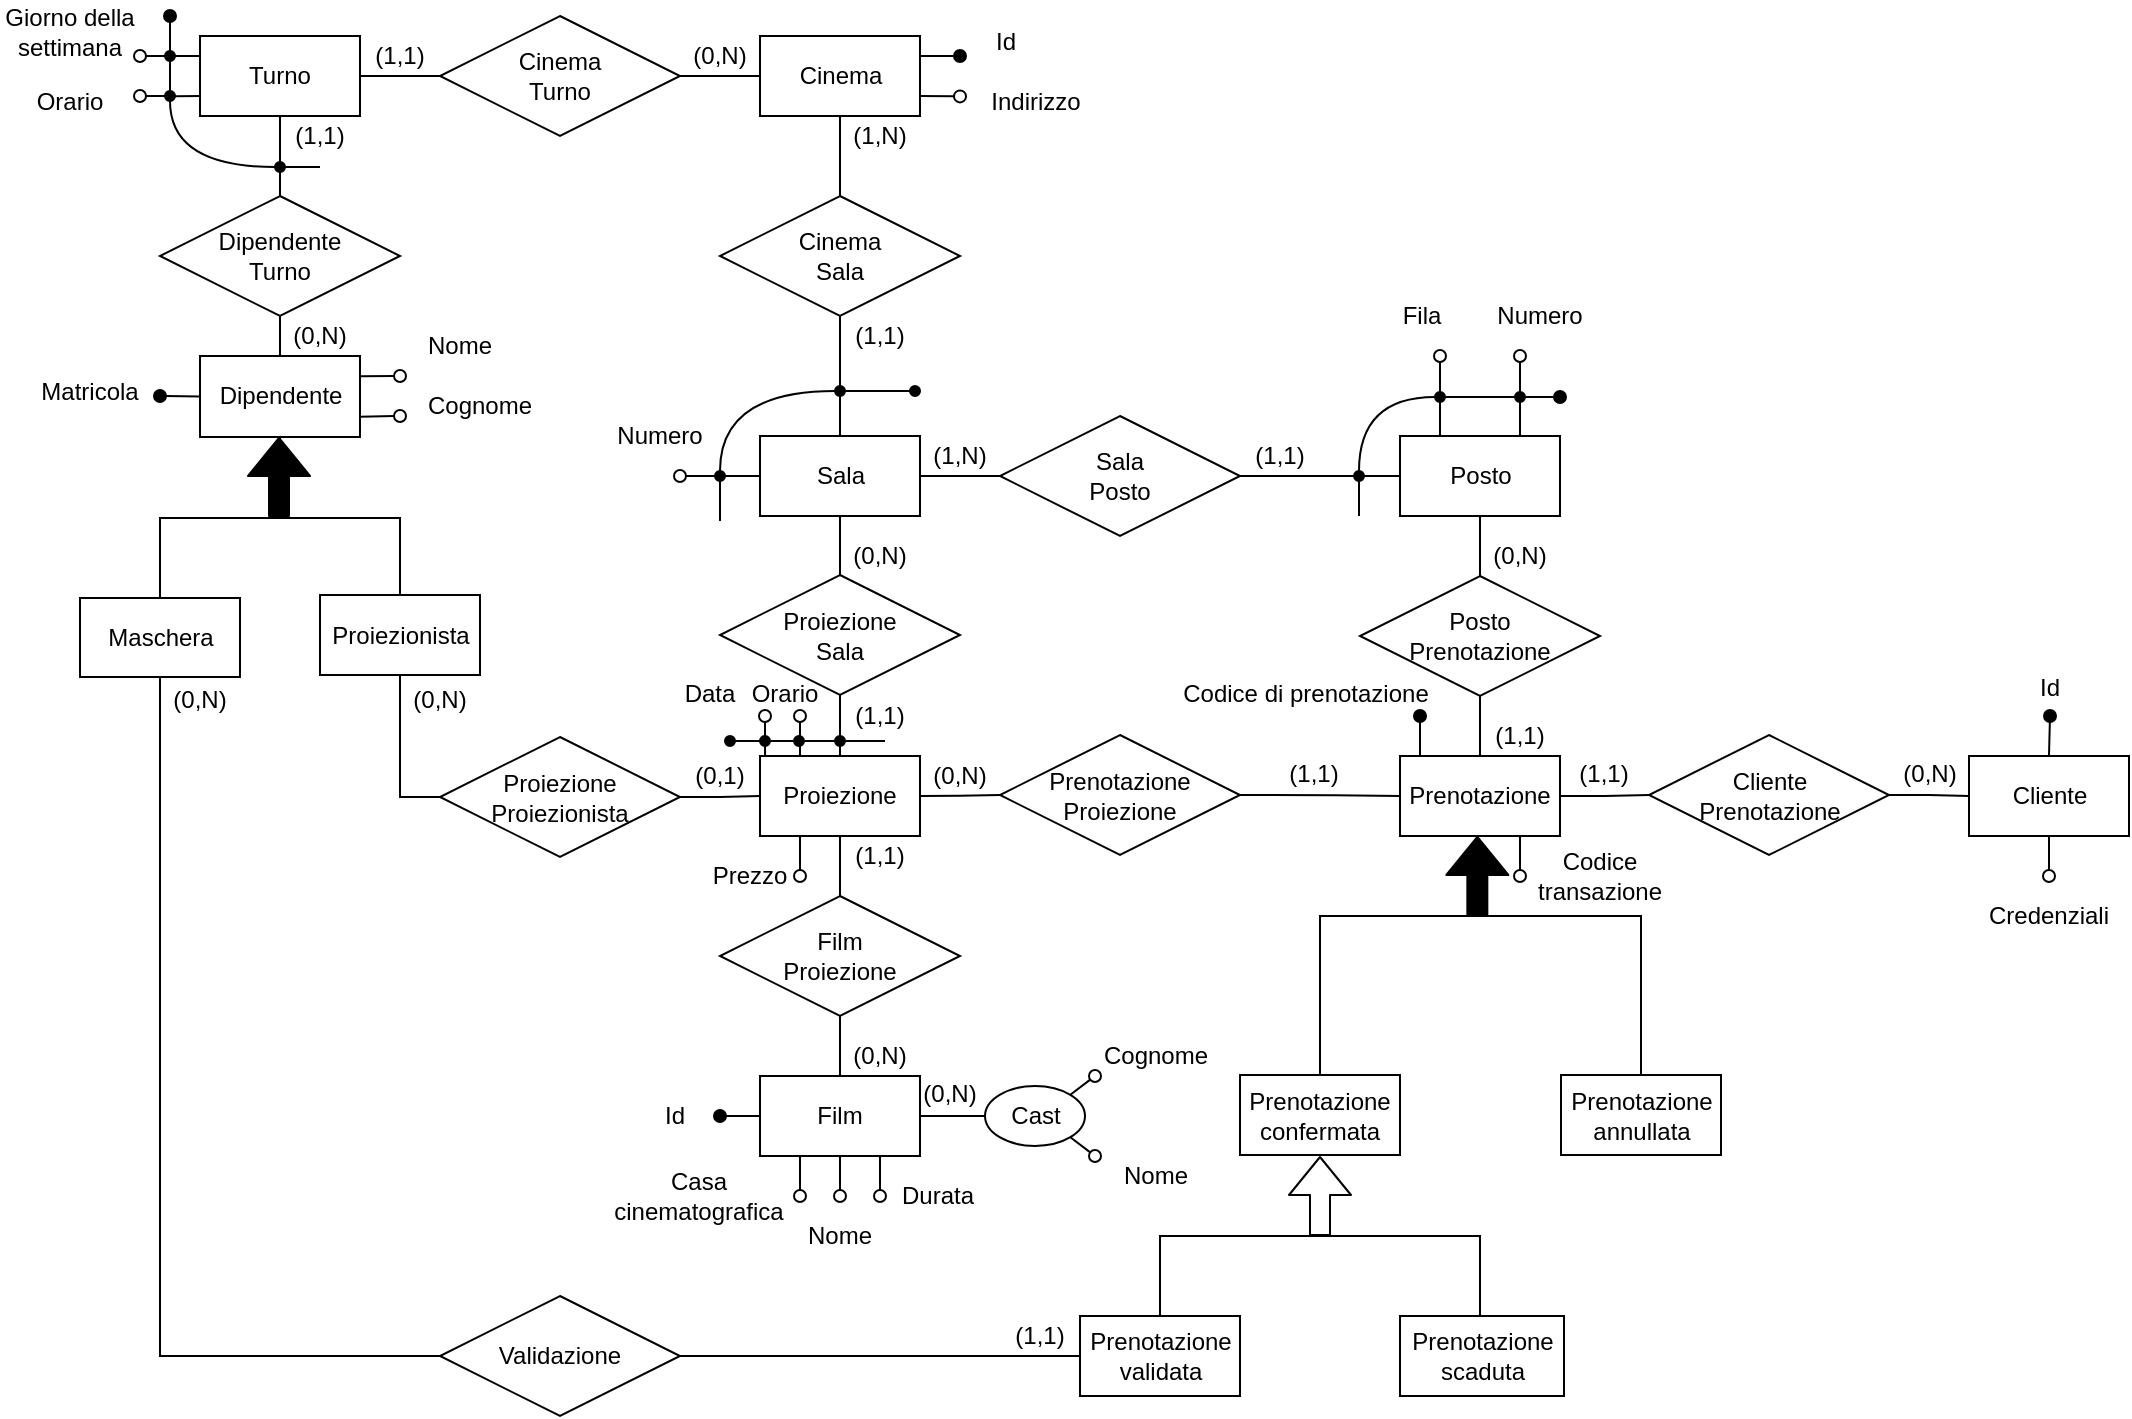 <mxfile version="15.4.0" type="device"><diagram id="1lqw0WRs7aaWDiczPVCa" name="Page-1"><mxGraphModel dx="1086" dy="806" grid="1" gridSize="10" guides="1" tooltips="1" connect="1" arrows="1" fold="1" page="0" pageScale="1" pageWidth="10000" pageHeight="10000" background="none" math="0" shadow="0"><root><mxCell id="0"/><mxCell id="1" parent="0"/><mxCell id="xSopdsPpnrnvoIy82rfR-10" style="orthogonalLoop=1;jettySize=auto;html=1;exitX=0.5;exitY=1;exitDx=0;exitDy=0;entryX=0.5;entryY=0;entryDx=0;entryDy=0;endArrow=none;endFill=0;sketch=0;edgeStyle=orthogonalEdgeStyle;" parent="1" source="xSopdsPpnrnvoIy82rfR-5" target="xSopdsPpnrnvoIy82rfR-7" edge="1"><mxGeometry relative="1" as="geometry"/></mxCell><mxCell id="XUvCuoYZsKAZqXuq2xpE-69" style="edgeStyle=none;rounded=0;orthogonalLoop=1;jettySize=auto;html=1;endArrow=oval;endFill=1;strokeColor=#000000;fillColor=#FFFFFF;exitX=1;exitY=0.25;exitDx=0;exitDy=0;" parent="1" source="xSopdsPpnrnvoIy82rfR-5" edge="1"><mxGeometry relative="1" as="geometry"><mxPoint x="860" y="290" as="targetPoint"/><Array as="points"><mxPoint x="860" y="290"/></Array></mxGeometry></mxCell><mxCell id="XUvCuoYZsKAZqXuq2xpE-71" style="edgeStyle=none;rounded=0;orthogonalLoop=1;jettySize=auto;html=1;exitX=1;exitY=0.75;exitDx=0;exitDy=0;endArrow=oval;endFill=0;strokeColor=#000000;fillColor=#FFFFFF;" parent="1" source="xSopdsPpnrnvoIy82rfR-5" edge="1"><mxGeometry relative="1" as="geometry"><mxPoint x="860" y="310.2" as="targetPoint"/></mxGeometry></mxCell><mxCell id="xSopdsPpnrnvoIy82rfR-5" value="Cinema" style="html=1;sketch=0;" parent="1" vertex="1"><mxGeometry x="760" y="280" width="80" height="40" as="geometry"/></mxCell><mxCell id="xSopdsPpnrnvoIy82rfR-13" style="edgeStyle=orthogonalEdgeStyle;orthogonalLoop=1;jettySize=auto;html=1;exitX=1;exitY=0.5;exitDx=0;exitDy=0;endArrow=none;endFill=0;sketch=0;" parent="1" source="xSopdsPpnrnvoIy82rfR-6" target="xSopdsPpnrnvoIy82rfR-8" edge="1"><mxGeometry relative="1" as="geometry"/></mxCell><mxCell id="xSopdsPpnrnvoIy82rfR-17" style="edgeStyle=orthogonalEdgeStyle;orthogonalLoop=1;jettySize=auto;html=1;exitX=0;exitY=0.5;exitDx=0;exitDy=0;endArrow=oval;endFill=0;sketch=0;rounded=0;" parent="1" source="xSopdsPpnrnvoIy82rfR-6" edge="1"><mxGeometry relative="1" as="geometry"><mxPoint x="720" y="500" as="targetPoint"/></mxGeometry></mxCell><mxCell id="xSopdsPpnrnvoIy82rfR-53" style="edgeStyle=orthogonalEdgeStyle;orthogonalLoop=1;jettySize=auto;html=1;exitX=0.5;exitY=1;exitDx=0;exitDy=0;entryX=0.5;entryY=0;entryDx=0;entryDy=0;endArrow=none;endFill=0;sketch=0;rounded=0;" parent="1" source="xSopdsPpnrnvoIy82rfR-6" target="xSopdsPpnrnvoIy82rfR-52" edge="1"><mxGeometry relative="1" as="geometry"/></mxCell><mxCell id="xSopdsPpnrnvoIy82rfR-6" value="Sala" style="html=1;sketch=0;" parent="1" vertex="1"><mxGeometry x="760" y="480" width="80" height="40" as="geometry"/></mxCell><mxCell id="xSopdsPpnrnvoIy82rfR-7" value="Cinema&lt;br&gt;Sala" style="rhombus;whiteSpace=wrap;html=1;sketch=0;" parent="1" vertex="1"><mxGeometry x="740" y="360" width="120" height="60" as="geometry"/></mxCell><mxCell id="xSopdsPpnrnvoIy82rfR-14" style="edgeStyle=orthogonalEdgeStyle;orthogonalLoop=1;jettySize=auto;html=1;exitX=1;exitY=0.5;exitDx=0;exitDy=0;endArrow=none;endFill=0;sketch=0;rounded=0;" parent="1" source="j7TaqIWnc3uR9Nywzq0r-38" target="xSopdsPpnrnvoIy82rfR-9" edge="1"><mxGeometry relative="1" as="geometry"><Array as="points"><mxPoint x="1060" y="500"/><mxPoint x="1060" y="500"/></Array></mxGeometry></mxCell><mxCell id="j7TaqIWnc3uR9Nywzq0r-98" style="edgeStyle=orthogonalEdgeStyle;orthogonalLoop=1;jettySize=auto;html=1;entryX=0;entryY=0.5;entryDx=0;entryDy=0;startArrow=none;startFill=0;endArrow=none;endFill=0;endSize=6;fillColor=#000000;sketch=0;rounded=0;" parent="1" source="xSopdsPpnrnvoIy82rfR-8" target="j7TaqIWnc3uR9Nywzq0r-38" edge="1"><mxGeometry relative="1" as="geometry"/></mxCell><mxCell id="xSopdsPpnrnvoIy82rfR-8" value="Sala&lt;br&gt;Posto" style="rhombus;whiteSpace=wrap;html=1;sketch=0;" parent="1" vertex="1"><mxGeometry x="880" y="470" width="120" height="60" as="geometry"/></mxCell><mxCell id="XUvCuoYZsKAZqXuq2xpE-81" style="edgeStyle=none;rounded=0;orthogonalLoop=1;jettySize=auto;html=1;exitX=0.75;exitY=0;exitDx=0;exitDy=0;entryX=0.5;entryY=1;entryDx=0;entryDy=0;endArrow=none;endFill=0;strokeColor=#000000;fillColor=#FFFFFF;" parent="1" source="xSopdsPpnrnvoIy82rfR-9" target="XUvCuoYZsKAZqXuq2xpE-80" edge="1"><mxGeometry relative="1" as="geometry"/></mxCell><mxCell id="xSopdsPpnrnvoIy82rfR-9" value="Posto" style="html=1;sketch=0;" parent="1" vertex="1"><mxGeometry x="1080" y="480" width="80" height="40" as="geometry"/></mxCell><mxCell id="xSopdsPpnrnvoIy82rfR-18" value="Numero" style="text;html=1;strokeColor=none;fillColor=none;align=center;verticalAlign=middle;whiteSpace=wrap;sketch=0;" parent="1" vertex="1"><mxGeometry x="690" y="470" width="40" height="20" as="geometry"/></mxCell><mxCell id="xSopdsPpnrnvoIy82rfR-62" style="edgeStyle=orthogonalEdgeStyle;orthogonalLoop=1;jettySize=auto;html=1;exitX=0.5;exitY=1;exitDx=0;exitDy=0;endArrow=oval;endFill=0;sketch=0;rounded=0;" parent="1" source="xSopdsPpnrnvoIy82rfR-19" edge="1"><mxGeometry relative="1" as="geometry"><mxPoint x="800" y="860" as="targetPoint"/></mxGeometry></mxCell><mxCell id="xSopdsPpnrnvoIy82rfR-69" style="edgeStyle=orthogonalEdgeStyle;orthogonalLoop=1;jettySize=auto;html=1;exitX=0.25;exitY=1;exitDx=0;exitDy=0;endArrow=oval;endFill=0;sketch=0;rounded=0;" parent="1" source="xSopdsPpnrnvoIy82rfR-19" edge="1"><mxGeometry relative="1" as="geometry"><mxPoint x="780" y="860" as="targetPoint"/></mxGeometry></mxCell><mxCell id="j7TaqIWnc3uR9Nywzq0r-116" style="edgeStyle=orthogonalEdgeStyle;orthogonalLoop=1;jettySize=auto;html=1;exitX=0.75;exitY=1;exitDx=0;exitDy=0;startArrow=none;startFill=0;endArrow=oval;endFill=0;endSize=6;fillColor=#000000;sketch=0;rounded=0;" parent="1" source="xSopdsPpnrnvoIy82rfR-19" edge="1"><mxGeometry relative="1" as="geometry"><mxPoint x="820" y="860" as="targetPoint"/><Array as="points"/></mxGeometry></mxCell><mxCell id="XUvCuoYZsKAZqXuq2xpE-64" style="edgeStyle=none;rounded=0;orthogonalLoop=1;jettySize=auto;html=1;endArrow=oval;endFill=1;strokeColor=#000000;fillColor=#FFFFFF;" parent="1" source="xSopdsPpnrnvoIy82rfR-19" edge="1"><mxGeometry relative="1" as="geometry"><mxPoint x="740" y="820" as="targetPoint"/></mxGeometry></mxCell><mxCell id="xSopdsPpnrnvoIy82rfR-19" value="Film" style="whiteSpace=wrap;html=1;sketch=0;" parent="1" vertex="1"><mxGeometry x="760" y="800" width="80" height="40" as="geometry"/></mxCell><mxCell id="xSopdsPpnrnvoIy82rfR-25" value="Prezzo" style="text;html=1;strokeColor=none;fillColor=none;align=center;verticalAlign=middle;whiteSpace=wrap;sketch=0;" parent="1" vertex="1"><mxGeometry x="735" y="690" width="40" height="20" as="geometry"/></mxCell><mxCell id="xSopdsPpnrnvoIy82rfR-27" value="Data" style="text;html=1;strokeColor=none;fillColor=none;align=center;verticalAlign=middle;whiteSpace=wrap;sketch=0;" parent="1" vertex="1"><mxGeometry x="720" y="598.5" width="30" height="20" as="geometry"/></mxCell><mxCell id="xSopdsPpnrnvoIy82rfR-29" value="(1,N)" style="text;html=1;strokeColor=none;fillColor=none;align=center;verticalAlign=middle;whiteSpace=wrap;sketch=0;" parent="1" vertex="1"><mxGeometry x="800" y="320" width="40" height="20" as="geometry"/></mxCell><mxCell id="xSopdsPpnrnvoIy82rfR-30" value="(1,N)" style="text;html=1;strokeColor=none;fillColor=none;align=center;verticalAlign=middle;whiteSpace=wrap;sketch=0;" parent="1" vertex="1"><mxGeometry x="840" y="480" width="40" height="20" as="geometry"/></mxCell><mxCell id="xSopdsPpnrnvoIy82rfR-31" value="(1,1)" style="text;html=1;strokeColor=none;fillColor=none;align=center;verticalAlign=middle;whiteSpace=wrap;sketch=0;" parent="1" vertex="1"><mxGeometry x="1000" y="480" width="40" height="20" as="geometry"/></mxCell><mxCell id="xSopdsPpnrnvoIy82rfR-32" value="(0,N)" style="text;html=1;strokeColor=none;fillColor=none;align=center;verticalAlign=middle;whiteSpace=wrap;sketch=0;" parent="1" vertex="1"><mxGeometry x="800" y="780" width="40" height="20" as="geometry"/></mxCell><mxCell id="xSopdsPpnrnvoIy82rfR-33" value="(0,N)" style="text;html=1;strokeColor=none;fillColor=none;align=center;verticalAlign=middle;whiteSpace=wrap;sketch=0;" parent="1" vertex="1"><mxGeometry x="800" y="530" width="40" height="20" as="geometry"/></mxCell><mxCell id="narDt6vrmiZYORDsAgDX-24" style="edgeStyle=orthogonalEdgeStyle;orthogonalLoop=1;jettySize=auto;html=1;startSize=6;endArrow=oval;endFill=1;endSize=6;fillColor=#000000;sketch=0;rounded=0;" parent="1" source="xSopdsPpnrnvoIy82rfR-34" edge="1"><mxGeometry relative="1" as="geometry"><mxPoint x="1090" y="620" as="targetPoint"/><Array as="points"><mxPoint x="1090" y="630"/><mxPoint x="1090" y="630"/></Array></mxGeometry></mxCell><mxCell id="O3717cqS2uT274WOSJo--23" style="edgeStyle=orthogonalEdgeStyle;curved=1;rounded=0;orthogonalLoop=1;jettySize=auto;html=1;entryX=0.5;entryY=1;entryDx=0;entryDy=0;endArrow=none;endFill=0;" parent="1" source="xSopdsPpnrnvoIy82rfR-34" target="O3717cqS2uT274WOSJo--22" edge="1"><mxGeometry relative="1" as="geometry"/></mxCell><mxCell id="vEqM63-Vayi4ytA29xNb-20" style="edgeStyle=orthogonalEdgeStyle;curved=1;rounded=0;orthogonalLoop=1;jettySize=auto;html=1;endArrow=oval;endFill=0;exitX=0.75;exitY=1;exitDx=0;exitDy=0;" parent="1" source="xSopdsPpnrnvoIy82rfR-34" edge="1"><mxGeometry relative="1" as="geometry"><mxPoint x="1140" y="700" as="targetPoint"/></mxGeometry></mxCell><mxCell id="UN6YQWYy0GDo5C--gWc4-5" style="edgeStyle=orthogonalEdgeStyle;rounded=0;orthogonalLoop=1;jettySize=auto;html=1;entryX=0;entryY=0.5;entryDx=0;entryDy=0;endArrow=none;endFill=0;" parent="1" source="xSopdsPpnrnvoIy82rfR-34" target="UN6YQWYy0GDo5C--gWc4-2" edge="1"><mxGeometry relative="1" as="geometry"/></mxCell><mxCell id="xSopdsPpnrnvoIy82rfR-34" value="Prenotazione" style="whiteSpace=wrap;html=1;sketch=0;" parent="1" vertex="1"><mxGeometry x="1080" y="640" width="80" height="40" as="geometry"/></mxCell><mxCell id="xSopdsPpnrnvoIy82rfR-56" style="edgeStyle=orthogonalEdgeStyle;orthogonalLoop=1;jettySize=auto;html=1;exitX=0.5;exitY=1;exitDx=0;exitDy=0;entryX=0.5;entryY=0;entryDx=0;entryDy=0;endArrow=none;endFill=0;sketch=0;rounded=0;startArrow=none;" parent="1" source="xSopdsPpnrnvoIy82rfR-36" target="xSopdsPpnrnvoIy82rfR-55" edge="1"><mxGeometry relative="1" as="geometry"><mxPoint x="800" y="690" as="sourcePoint"/></mxGeometry></mxCell><mxCell id="j7TaqIWnc3uR9Nywzq0r-130" style="edgeStyle=none;orthogonalLoop=1;jettySize=auto;html=1;startArrow=none;startFill=0;endArrow=oval;endFill=0;endSize=6;fillColor=#000000;sketch=0;rounded=0;exitX=0.25;exitY=1;exitDx=0;exitDy=0;" parent="1" source="xSopdsPpnrnvoIy82rfR-36" edge="1"><mxGeometry relative="1" as="geometry"><mxPoint x="780" y="700" as="targetPoint"/><mxPoint x="742.5" y="710" as="sourcePoint"/></mxGeometry></mxCell><mxCell id="j7TaqIWnc3uR9Nywzq0r-131" style="edgeStyle=none;orthogonalLoop=1;jettySize=auto;html=1;exitX=0.25;exitY=0;exitDx=0;exitDy=0;startArrow=none;startFill=0;endArrow=oval;endFill=0;endSize=6;fillColor=#000000;sketch=0;rounded=0;" parent="1" source="xSopdsPpnrnvoIy82rfR-36" edge="1"><mxGeometry relative="1" as="geometry"><mxPoint x="780" y="620" as="targetPoint"/><mxPoint x="840" y="672" as="sourcePoint"/></mxGeometry></mxCell><mxCell id="O3717cqS2uT274WOSJo--20" style="edgeStyle=orthogonalEdgeStyle;curved=1;rounded=0;orthogonalLoop=1;jettySize=auto;html=1;entryX=0;entryY=0.5;entryDx=0;entryDy=0;endArrow=none;endFill=0;" parent="1" source="xSopdsPpnrnvoIy82rfR-36" target="O3717cqS2uT274WOSJo--19" edge="1"><mxGeometry relative="1" as="geometry"/></mxCell><mxCell id="xSopdsPpnrnvoIy82rfR-36" value="Proiezione" style="whiteSpace=wrap;html=1;sketch=0;" parent="1" vertex="1"><mxGeometry x="760" y="640" width="80" height="40" as="geometry"/></mxCell><mxCell id="xSopdsPpnrnvoIy82rfR-46" value="Fila" style="text;html=1;strokeColor=none;fillColor=none;align=center;verticalAlign=middle;whiteSpace=wrap;sketch=0;" parent="1" vertex="1"><mxGeometry x="1070.5" y="410" width="40" height="20" as="geometry"/></mxCell><mxCell id="xSopdsPpnrnvoIy82rfR-47" value="Numero" style="text;html=1;strokeColor=none;fillColor=none;align=center;verticalAlign=middle;whiteSpace=wrap;sketch=0;" parent="1" vertex="1"><mxGeometry x="1130" y="410" width="40" height="20" as="geometry"/></mxCell><mxCell id="xSopdsPpnrnvoIy82rfR-54" style="edgeStyle=orthogonalEdgeStyle;orthogonalLoop=1;jettySize=auto;html=1;exitX=0.5;exitY=1;exitDx=0;exitDy=0;entryX=0.5;entryY=0;entryDx=0;entryDy=0;endArrow=none;endFill=0;sketch=0;rounded=0;startArrow=none;" parent="1" source="O3717cqS2uT274WOSJo--3" target="xSopdsPpnrnvoIy82rfR-36" edge="1"><mxGeometry relative="1" as="geometry"/></mxCell><mxCell id="xSopdsPpnrnvoIy82rfR-52" value="Proiezione&lt;br&gt;Sala" style="rhombus;whiteSpace=wrap;html=1;sketch=0;" parent="1" vertex="1"><mxGeometry x="740" y="549.5" width="120" height="60" as="geometry"/></mxCell><mxCell id="xSopdsPpnrnvoIy82rfR-57" style="edgeStyle=orthogonalEdgeStyle;orthogonalLoop=1;jettySize=auto;html=1;exitX=0.5;exitY=1;exitDx=0;exitDy=0;entryX=0.5;entryY=0;entryDx=0;entryDy=0;endArrow=none;endFill=0;sketch=0;rounded=0;" parent="1" source="xSopdsPpnrnvoIy82rfR-55" target="xSopdsPpnrnvoIy82rfR-19" edge="1"><mxGeometry relative="1" as="geometry"/></mxCell><mxCell id="xSopdsPpnrnvoIy82rfR-55" value="Film&lt;br&gt;Proiezione" style="rhombus;whiteSpace=wrap;html=1;sketch=0;" parent="1" vertex="1"><mxGeometry x="740" y="710" width="120" height="60" as="geometry"/></mxCell><mxCell id="xSopdsPpnrnvoIy82rfR-65" value="Durata" style="text;html=1;strokeColor=none;fillColor=none;align=center;verticalAlign=middle;whiteSpace=wrap;sketch=0;" parent="1" vertex="1"><mxGeometry x="828.75" y="850" width="40" height="20" as="geometry"/></mxCell><mxCell id="xSopdsPpnrnvoIy82rfR-67" value="Nome" style="text;html=1;strokeColor=none;fillColor=none;align=center;verticalAlign=middle;whiteSpace=wrap;sketch=0;" parent="1" vertex="1"><mxGeometry x="780" y="870" width="40" height="20" as="geometry"/></mxCell><mxCell id="xSopdsPpnrnvoIy82rfR-68" value="Nome" style="text;html=1;strokeColor=none;fillColor=none;align=center;verticalAlign=middle;whiteSpace=wrap;sketch=0;" parent="1" vertex="1"><mxGeometry x="937.5" y="840" width="40" height="20" as="geometry"/></mxCell><mxCell id="xSopdsPpnrnvoIy82rfR-71" value="Casa cinematografica&lt;br&gt;" style="text;html=1;strokeColor=none;fillColor=none;align=center;verticalAlign=middle;whiteSpace=wrap;sketch=0;" parent="1" vertex="1"><mxGeometry x="682.5" y="850" width="92.5" height="20" as="geometry"/></mxCell><mxCell id="XUvCuoYZsKAZqXuq2xpE-18" style="edgeStyle=orthogonalEdgeStyle;rounded=0;orthogonalLoop=1;jettySize=auto;html=1;entryX=0.5;entryY=1;entryDx=0;entryDy=0;endArrow=none;endFill=0;strokeColor=#000000;fillColor=#FFFFFF;" parent="1" source="xSopdsPpnrnvoIy82rfR-74" target="xSopdsPpnrnvoIy82rfR-96" edge="1"><mxGeometry relative="1" as="geometry"><Array as="points"><mxPoint x="580" y="521"/><mxPoint x="520" y="521"/></Array></mxGeometry></mxCell><mxCell id="vEqM63-Vayi4ytA29xNb-11" style="edgeStyle=orthogonalEdgeStyle;rounded=0;orthogonalLoop=1;jettySize=auto;html=1;entryX=0;entryY=0.5;entryDx=0;entryDy=0;endArrow=none;endFill=0;" parent="1" source="xSopdsPpnrnvoIy82rfR-74" target="xSopdsPpnrnvoIy82rfR-75" edge="1"><mxGeometry relative="1" as="geometry"><Array as="points"><mxPoint x="580" y="661"/></Array></mxGeometry></mxCell><mxCell id="xSopdsPpnrnvoIy82rfR-74" value="Proiezionista" style="html=1;sketch=0;" parent="1" vertex="1"><mxGeometry x="540" y="559.5" width="80" height="40" as="geometry"/></mxCell><mxCell id="xSopdsPpnrnvoIy82rfR-77" style="edgeStyle=orthogonalEdgeStyle;orthogonalLoop=1;jettySize=auto;html=1;entryX=0;entryY=0.5;entryDx=0;entryDy=0;endArrow=none;endFill=0;sketch=0;rounded=0;" parent="1" source="xSopdsPpnrnvoIy82rfR-75" target="xSopdsPpnrnvoIy82rfR-36" edge="1"><mxGeometry relative="1" as="geometry"/></mxCell><mxCell id="xSopdsPpnrnvoIy82rfR-75" value="Proiezione&lt;br&gt;Proiezionista" style="rhombus;whiteSpace=wrap;html=1;sketch=0;" parent="1" vertex="1"><mxGeometry x="600" y="630.5" width="120" height="60" as="geometry"/></mxCell><mxCell id="xSopdsPpnrnvoIy82rfR-80" style="edgeStyle=orthogonalEdgeStyle;orthogonalLoop=1;jettySize=auto;html=1;entryX=0;entryY=0.5;entryDx=0;entryDy=0;endArrow=none;endFill=0;sketch=0;rounded=0;exitX=0.5;exitY=1;exitDx=0;exitDy=0;" parent="1" source="xSopdsPpnrnvoIy82rfR-78" target="xSopdsPpnrnvoIy82rfR-79" edge="1"><mxGeometry relative="1" as="geometry"><Array as="points"><mxPoint x="460" y="940"/></Array></mxGeometry></mxCell><mxCell id="narDt6vrmiZYORDsAgDX-6" style="edgeStyle=orthogonalEdgeStyle;orthogonalLoop=1;jettySize=auto;html=1;entryX=0.5;entryY=1;entryDx=0;entryDy=0;endArrow=none;endFill=0;sketch=0;rounded=0;" parent="1" source="xSopdsPpnrnvoIy82rfR-78" target="xSopdsPpnrnvoIy82rfR-96" edge="1"><mxGeometry relative="1" as="geometry"><Array as="points"><mxPoint x="460" y="521"/><mxPoint x="520" y="521"/></Array></mxGeometry></mxCell><mxCell id="xSopdsPpnrnvoIy82rfR-78" value="Maschera" style="html=1;sketch=0;" parent="1" vertex="1"><mxGeometry x="420" y="561" width="80" height="39.5" as="geometry"/></mxCell><mxCell id="narDt6vrmiZYORDsAgDX-23" style="edgeStyle=orthogonalEdgeStyle;orthogonalLoop=1;jettySize=auto;html=1;entryX=0;entryY=0.5;entryDx=0;entryDy=0;startSize=6;endArrow=none;endFill=0;endSize=6;fillColor=#000000;sketch=0;rounded=0;" parent="1" source="xSopdsPpnrnvoIy82rfR-79" target="j7TaqIWnc3uR9Nywzq0r-56" edge="1"><mxGeometry relative="1" as="geometry"/></mxCell><mxCell id="xSopdsPpnrnvoIy82rfR-79" value="Validazione" style="rhombus;whiteSpace=wrap;html=1;sketch=0;" parent="1" vertex="1"><mxGeometry x="600" y="910" width="120" height="60" as="geometry"/></mxCell><mxCell id="XUvCuoYZsKAZqXuq2xpE-32" style="edgeStyle=none;rounded=0;orthogonalLoop=1;jettySize=auto;html=1;exitX=1;exitY=0.25;exitDx=0;exitDy=0;endArrow=oval;endFill=0;strokeColor=#000000;fillColor=#FFFFFF;" parent="1" source="xSopdsPpnrnvoIy82rfR-96" edge="1"><mxGeometry relative="1" as="geometry"><mxPoint x="580" y="450" as="targetPoint"/></mxGeometry></mxCell><mxCell id="XUvCuoYZsKAZqXuq2xpE-33" style="edgeStyle=none;rounded=0;orthogonalLoop=1;jettySize=auto;html=1;exitX=1;exitY=0.75;exitDx=0;exitDy=0;endArrow=oval;endFill=0;strokeColor=#000000;fillColor=#FFFFFF;" parent="1" source="xSopdsPpnrnvoIy82rfR-96" edge="1"><mxGeometry relative="1" as="geometry"><mxPoint x="580" y="470" as="targetPoint"/></mxGeometry></mxCell><mxCell id="XUvCuoYZsKAZqXuq2xpE-36" style="edgeStyle=none;rounded=0;orthogonalLoop=1;jettySize=auto;html=1;exitX=0;exitY=0.5;exitDx=0;exitDy=0;endArrow=oval;endFill=1;strokeColor=#000000;fillColor=#FFFFFF;" parent="1" source="xSopdsPpnrnvoIy82rfR-96" edge="1"><mxGeometry relative="1" as="geometry"><mxPoint x="460" y="460" as="targetPoint"/></mxGeometry></mxCell><mxCell id="xSopdsPpnrnvoIy82rfR-96" value="Dipendente" style="html=1;sketch=0;" parent="1" vertex="1"><mxGeometry x="480" y="440" width="80" height="40.5" as="geometry"/></mxCell><mxCell id="xSopdsPpnrnvoIy82rfR-97" value="" style="shape=flexArrow;endArrow=classic;html=1;entryX=0.5;entryY=1;entryDx=0;entryDy=0;endSize=6;startSize=6;fillColor=#000000;sketch=0;" parent="1" edge="1"><mxGeometry width="50" height="50" relative="1" as="geometry"><mxPoint x="519.5" y="520.5" as="sourcePoint"/><mxPoint x="519.5" y="480.5" as="targetPoint"/></mxGeometry></mxCell><mxCell id="xSopdsPpnrnvoIy82rfR-103" style="edgeStyle=orthogonalEdgeStyle;orthogonalLoop=1;jettySize=auto;html=1;exitX=0.5;exitY=1;exitDx=0;exitDy=0;entryX=0.5;entryY=0;entryDx=0;entryDy=0;endArrow=none;endFill=0;sketch=0;rounded=0;" parent="1" source="xSopdsPpnrnvoIy82rfR-100" target="xSopdsPpnrnvoIy82rfR-96" edge="1"><mxGeometry relative="1" as="geometry"/></mxCell><mxCell id="vEqM63-Vayi4ytA29xNb-33" style="edgeStyle=none;rounded=0;orthogonalLoop=1;jettySize=auto;html=1;exitX=0.5;exitY=0;exitDx=0;exitDy=0;entryX=0.5;entryY=1;entryDx=0;entryDy=0;endArrow=none;endFill=0;" parent="1" source="xSopdsPpnrnvoIy82rfR-100" target="vEqM63-Vayi4ytA29xNb-12" edge="1"><mxGeometry relative="1" as="geometry"/></mxCell><mxCell id="xSopdsPpnrnvoIy82rfR-100" value="Dipendente&lt;br&gt;Turno" style="rhombus;whiteSpace=wrap;html=1;sketch=0;" parent="1" vertex="1"><mxGeometry x="460" y="360" width="120" height="60" as="geometry"/></mxCell><mxCell id="j7TaqIWnc3uR9Nywzq0r-20" style="edgeStyle=orthogonalEdgeStyle;orthogonalLoop=1;jettySize=auto;html=1;entryX=1;entryY=0.5;entryDx=0;entryDy=0;startArrow=none;startFill=0;endArrow=none;endFill=0;endSize=6;sketch=0;rounded=0;" parent="1" source="j7TaqIWnc3uR9Nywzq0r-13" target="j7TaqIWnc3uR9Nywzq0r-14" edge="1"><mxGeometry relative="1" as="geometry"/></mxCell><mxCell id="j7TaqIWnc3uR9Nywzq0r-13" value="" style="ellipse;whiteSpace=wrap;html=1;aspect=fixed;fillColor=#000000;sketch=0;" parent="1" vertex="1"><mxGeometry x="835" y="455" width="5" height="5" as="geometry"/></mxCell><mxCell id="j7TaqIWnc3uR9Nywzq0r-97" style="edgeStyle=orthogonalEdgeStyle;orthogonalLoop=1;jettySize=auto;html=1;startArrow=none;startFill=0;endArrow=none;endFill=0;endSize=6;fillColor=#000000;sketch=0;rounded=0;" parent="1" source="j7TaqIWnc3uR9Nywzq0r-15" edge="1"><mxGeometry relative="1" as="geometry"><mxPoint x="740" y="520" as="targetPoint"/></mxGeometry></mxCell><mxCell id="j7TaqIWnc3uR9Nywzq0r-15" value="" style="ellipse;whiteSpace=wrap;html=1;aspect=fixed;fillColor=#000000;sketch=0;" parent="1" vertex="1"><mxGeometry x="737.5" y="497.5" width="5" height="5" as="geometry"/></mxCell><mxCell id="j7TaqIWnc3uR9Nywzq0r-16" style="edgeStyle=orthogonalEdgeStyle;orthogonalLoop=1;jettySize=auto;html=1;exitX=0.5;exitY=1;exitDx=0;exitDy=0;endArrow=none;endFill=0;sketch=0;rounded=0;entryX=0.5;entryY=0;entryDx=0;entryDy=0;" parent="1" source="xSopdsPpnrnvoIy82rfR-7" target="j7TaqIWnc3uR9Nywzq0r-14" edge="1"><mxGeometry relative="1" as="geometry"><mxPoint x="730" y="510" as="sourcePoint"/><mxPoint x="730" y="450" as="targetPoint"/><Array as="points"><mxPoint x="800" y="440"/><mxPoint x="800" y="440"/></Array></mxGeometry></mxCell><mxCell id="j7TaqIWnc3uR9Nywzq0r-21" style="edgeStyle=orthogonalEdgeStyle;orthogonalLoop=1;jettySize=auto;html=1;entryX=0.5;entryY=0;entryDx=0;entryDy=0;startArrow=none;startFill=0;endArrow=none;endFill=0;endSize=6;sketch=0;curved=1;" parent="1" source="j7TaqIWnc3uR9Nywzq0r-14" target="j7TaqIWnc3uR9Nywzq0r-15" edge="1"><mxGeometry relative="1" as="geometry"/></mxCell><mxCell id="j7TaqIWnc3uR9Nywzq0r-46" style="edgeStyle=none;orthogonalLoop=1;jettySize=auto;html=1;entryX=0.5;entryY=0;entryDx=0;entryDy=0;startArrow=none;startFill=0;endArrow=none;endFill=0;endSize=6;sketch=0;rounded=0;" parent="1" source="j7TaqIWnc3uR9Nywzq0r-14" target="xSopdsPpnrnvoIy82rfR-6" edge="1"><mxGeometry relative="1" as="geometry"/></mxCell><mxCell id="j7TaqIWnc3uR9Nywzq0r-14" value="" style="ellipse;whiteSpace=wrap;html=1;aspect=fixed;fillColor=#000000;sketch=0;" parent="1" vertex="1"><mxGeometry x="797.5" y="455" width="5" height="5" as="geometry"/></mxCell><mxCell id="j7TaqIWnc3uR9Nywzq0r-42" style="edgeStyle=orthogonalEdgeStyle;orthogonalLoop=1;jettySize=auto;html=1;entryX=0.5;entryY=0;entryDx=0;entryDy=0;startArrow=none;startFill=0;endArrow=none;endFill=0;endSize=6;sketch=0;curved=1;exitX=0;exitY=0.5;exitDx=0;exitDy=0;" parent="1" source="XUvCuoYZsKAZqXuq2xpE-77" target="j7TaqIWnc3uR9Nywzq0r-38" edge="1"><mxGeometry relative="1" as="geometry"><mxPoint x="1090" y="460" as="sourcePoint"/></mxGeometry></mxCell><mxCell id="j7TaqIWnc3uR9Nywzq0r-146" style="orthogonalLoop=1;jettySize=auto;html=1;startArrow=none;startFill=0;endArrow=none;endFill=0;endSize=6;fillColor=#ffffff;sketch=0;rounded=0;" parent="1" source="j7TaqIWnc3uR9Nywzq0r-38" edge="1"><mxGeometry relative="1" as="geometry"><mxPoint x="1059.5" y="520" as="targetPoint"/></mxGeometry></mxCell><mxCell id="j7TaqIWnc3uR9Nywzq0r-38" value="" style="ellipse;whiteSpace=wrap;html=1;aspect=fixed;fillColor=#000000;sketch=0;" parent="1" vertex="1"><mxGeometry x="1057" y="497.5" width="5" height="5" as="geometry"/></mxCell><mxCell id="j7TaqIWnc3uR9Nywzq0r-56" value="Prenotazione&lt;br&gt;validata" style="html=1;sketch=0;" parent="1" vertex="1"><mxGeometry x="920" y="920" width="80" height="40" as="geometry"/></mxCell><mxCell id="O3717cqS2uT274WOSJo--31" style="edgeStyle=orthogonalEdgeStyle;rounded=0;orthogonalLoop=1;jettySize=auto;html=1;endArrow=none;endFill=0;" parent="1" source="j7TaqIWnc3uR9Nywzq0r-57" edge="1"><mxGeometry relative="1" as="geometry"><mxPoint x="1040" y="880" as="targetPoint"/><Array as="points"><mxPoint x="1120" y="880"/></Array></mxGeometry></mxCell><mxCell id="j7TaqIWnc3uR9Nywzq0r-57" value="Prenotazione&lt;br&gt;scaduta" style="html=1;sketch=0;" parent="1" vertex="1"><mxGeometry x="1080" y="920" width="82" height="40" as="geometry"/></mxCell><mxCell id="xSopdsPpnrnvoIy82rfR-58" value="" style="shape=flexArrow;endArrow=classic;html=1;fillColor=#FFFFFF;sketch=0;" parent="1" edge="1"><mxGeometry width="50" height="50" relative="1" as="geometry"><mxPoint x="1040" y="880" as="sourcePoint"/><mxPoint x="1040" y="840" as="targetPoint"/></mxGeometry></mxCell><mxCell id="j7TaqIWnc3uR9Nywzq0r-62" value="(1,1)" style="text;html=1;strokeColor=none;fillColor=none;align=center;verticalAlign=middle;whiteSpace=wrap;sketch=0;" parent="1" vertex="1"><mxGeometry x="800" y="680" width="40" height="20" as="geometry"/></mxCell><mxCell id="j7TaqIWnc3uR9Nywzq0r-106" value="(1,1)" style="text;html=1;strokeColor=none;fillColor=none;align=center;verticalAlign=middle;whiteSpace=wrap;sketch=0;" parent="1" vertex="1"><mxGeometry x="800" y="610" width="40" height="20" as="geometry"/></mxCell><mxCell id="j7TaqIWnc3uR9Nywzq0r-119" value="(0,1)" style="text;html=1;strokeColor=none;fillColor=none;align=center;verticalAlign=middle;whiteSpace=wrap;sketch=0;" parent="1" vertex="1"><mxGeometry x="720" y="640" width="40" height="20" as="geometry"/></mxCell><mxCell id="narDt6vrmiZYORDsAgDX-4" style="edgeStyle=orthogonalEdgeStyle;orthogonalLoop=1;jettySize=auto;html=1;entryX=0;entryY=0.5;entryDx=0;entryDy=0;endArrow=none;endFill=0;sketch=0;rounded=0;" parent="1" source="narDt6vrmiZYORDsAgDX-1" target="xSopdsPpnrnvoIy82rfR-5" edge="1"><mxGeometry relative="1" as="geometry"/></mxCell><mxCell id="XUvCuoYZsKAZqXuq2xpE-55" style="edgeStyle=orthogonalEdgeStyle;curved=1;rounded=0;orthogonalLoop=1;jettySize=auto;html=1;entryX=1;entryY=0.5;entryDx=0;entryDy=0;endArrow=none;endFill=0;strokeColor=#000000;fillColor=#FFFFFF;" parent="1" source="narDt6vrmiZYORDsAgDX-1" target="vEqM63-Vayi4ytA29xNb-2" edge="1"><mxGeometry relative="1" as="geometry"/></mxCell><mxCell id="narDt6vrmiZYORDsAgDX-1" value="Cinema&lt;br&gt;Turno" style="rhombus;whiteSpace=wrap;html=1;sketch=0;" parent="1" vertex="1"><mxGeometry x="600" y="270" width="120" height="60" as="geometry"/></mxCell><mxCell id="narDt6vrmiZYORDsAgDX-7" value="(0,N)" style="text;html=1;strokeColor=none;fillColor=none;align=center;verticalAlign=middle;whiteSpace=wrap;sketch=0;" parent="1" vertex="1"><mxGeometry x="720" y="280" width="40" height="20" as="geometry"/></mxCell><mxCell id="narDt6vrmiZYORDsAgDX-10" value="Codice di prenotazione" style="text;html=1;strokeColor=none;fillColor=none;align=center;verticalAlign=middle;whiteSpace=wrap;sketch=0;" parent="1" vertex="1"><mxGeometry x="968" y="598.5" width="130" height="20" as="geometry"/></mxCell><mxCell id="narDt6vrmiZYORDsAgDX-13" value="(0,N)" style="text;html=1;strokeColor=none;fillColor=none;align=center;verticalAlign=middle;whiteSpace=wrap;sketch=0;" parent="1" vertex="1"><mxGeometry x="460" y="602" width="40" height="20" as="geometry"/></mxCell><mxCell id="narDt6vrmiZYORDsAgDX-14" value="(0,N)" style="text;html=1;strokeColor=none;fillColor=none;align=center;verticalAlign=middle;whiteSpace=wrap;sketch=0;" parent="1" vertex="1"><mxGeometry x="580" y="602" width="40" height="20" as="geometry"/></mxCell><mxCell id="narDt6vrmiZYORDsAgDX-15" value="(1,1)" style="text;html=1;strokeColor=none;fillColor=none;align=center;verticalAlign=middle;whiteSpace=wrap;sketch=0;" parent="1" vertex="1"><mxGeometry x="880" y="920" width="40" height="20" as="geometry"/></mxCell><mxCell id="narDt6vrmiZYORDsAgDX-16" value="(1,1)" style="text;html=1;strokeColor=none;fillColor=none;align=center;verticalAlign=middle;whiteSpace=wrap;sketch=0;" parent="1" vertex="1"><mxGeometry x="560" y="280" width="40" height="20" as="geometry"/></mxCell><mxCell id="narDt6vrmiZYORDsAgDX-21" value="(0,N)" style="text;html=1;strokeColor=none;fillColor=none;align=center;verticalAlign=middle;whiteSpace=wrap;sketch=0;" parent="1" vertex="1"><mxGeometry x="520" y="420" width="40" height="20" as="geometry"/></mxCell><mxCell id="hVyepEjLpQcrVqFjemts-1" value="(0,N)" style="text;html=1;strokeColor=none;fillColor=none;align=center;verticalAlign=middle;whiteSpace=wrap;rounded=0;" parent="1" vertex="1"><mxGeometry x="840" y="639.5" width="40" height="20" as="geometry"/></mxCell><mxCell id="hVyepEjLpQcrVqFjemts-5" value="(0,N)" style="text;html=1;strokeColor=none;fillColor=none;align=center;verticalAlign=middle;whiteSpace=wrap;rounded=0;" parent="1" vertex="1"><mxGeometry x="1119.5" y="530" width="40" height="20" as="geometry"/></mxCell><mxCell id="hVyepEjLpQcrVqFjemts-7" value="Giorno della settimana" style="text;html=1;strokeColor=none;fillColor=none;align=center;verticalAlign=middle;whiteSpace=wrap;rounded=0;" parent="1" vertex="1"><mxGeometry x="380" y="267.5" width="70" height="20" as="geometry"/></mxCell><mxCell id="XUvCuoYZsKAZqXuq2xpE-2" style="edgeStyle=orthogonalEdgeStyle;rounded=0;orthogonalLoop=1;jettySize=auto;html=1;entryX=0;entryY=0.5;entryDx=0;entryDy=0;endArrow=none;endFill=0;startArrow=none;" parent="1" source="XUvCuoYZsKAZqXuq2xpE-8" target="O3717cqS2uT274WOSJo--3" edge="1"><mxGeometry relative="1" as="geometry"/></mxCell><mxCell id="O3717cqS2uT274WOSJo--1" value="" style="ellipse;whiteSpace=wrap;html=1;aspect=fixed;fillColor=#000000;sketch=0;" parent="1" vertex="1"><mxGeometry x="742.5" y="630" width="5" height="5" as="geometry"/></mxCell><mxCell id="XUvCuoYZsKAZqXuq2xpE-3" style="edgeStyle=orthogonalEdgeStyle;rounded=0;orthogonalLoop=1;jettySize=auto;html=1;endArrow=none;endFill=0;" parent="1" source="O3717cqS2uT274WOSJo--3" edge="1"><mxGeometry relative="1" as="geometry"><mxPoint x="820" y="632.5" as="targetPoint"/></mxGeometry></mxCell><mxCell id="O3717cqS2uT274WOSJo--3" value="" style="ellipse;whiteSpace=wrap;html=1;aspect=fixed;fillColor=#000000;sketch=0;" parent="1" vertex="1"><mxGeometry x="797.5" y="630" width="5" height="5" as="geometry"/></mxCell><mxCell id="O3717cqS2uT274WOSJo--5" value="" style="edgeStyle=orthogonalEdgeStyle;orthogonalLoop=1;jettySize=auto;html=1;exitX=0.5;exitY=1;exitDx=0;exitDy=0;entryX=0.5;entryY=0;entryDx=0;entryDy=0;endArrow=none;endFill=0;sketch=0;rounded=0;" parent="1" source="xSopdsPpnrnvoIy82rfR-52" target="O3717cqS2uT274WOSJo--3" edge="1"><mxGeometry relative="1" as="geometry"><mxPoint x="800" y="600" as="sourcePoint"/><mxPoint x="800" y="640" as="targetPoint"/></mxGeometry></mxCell><mxCell id="O3717cqS2uT274WOSJo--21" style="edgeStyle=orthogonalEdgeStyle;curved=1;rounded=0;orthogonalLoop=1;jettySize=auto;html=1;entryX=0;entryY=0.5;entryDx=0;entryDy=0;endArrow=none;endFill=0;" parent="1" source="O3717cqS2uT274WOSJo--19" target="xSopdsPpnrnvoIy82rfR-34" edge="1"><mxGeometry relative="1" as="geometry"/></mxCell><mxCell id="O3717cqS2uT274WOSJo--19" value="Prenotazione&lt;br&gt;Proiezione" style="rhombus;whiteSpace=wrap;html=1;sketch=0;" parent="1" vertex="1"><mxGeometry x="880" y="629.5" width="120" height="60" as="geometry"/></mxCell><mxCell id="O3717cqS2uT274WOSJo--24" style="edgeStyle=orthogonalEdgeStyle;curved=1;rounded=0;orthogonalLoop=1;jettySize=auto;html=1;exitX=0.5;exitY=0;exitDx=0;exitDy=0;entryX=0.5;entryY=1;entryDx=0;entryDy=0;endArrow=none;endFill=0;" parent="1" source="O3717cqS2uT274WOSJo--22" target="xSopdsPpnrnvoIy82rfR-9" edge="1"><mxGeometry relative="1" as="geometry"/></mxCell><mxCell id="O3717cqS2uT274WOSJo--22" value="Posto&lt;br&gt;Prenotazione" style="rhombus;whiteSpace=wrap;html=1;sketch=0;" parent="1" vertex="1"><mxGeometry x="1060" y="550" width="120" height="60" as="geometry"/></mxCell><mxCell id="O3717cqS2uT274WOSJo--32" style="edgeStyle=orthogonalEdgeStyle;rounded=0;orthogonalLoop=1;jettySize=auto;html=1;endArrow=none;endFill=0;" parent="1" source="O3717cqS2uT274WOSJo--25" edge="1"><mxGeometry relative="1" as="geometry"><mxPoint x="1120" y="720" as="targetPoint"/><Array as="points"><mxPoint x="1040" y="720"/></Array></mxGeometry></mxCell><mxCell id="O3717cqS2uT274WOSJo--25" value="Prenotazione&lt;br&gt;confermata" style="whiteSpace=wrap;html=1;sketch=0;" parent="1" vertex="1"><mxGeometry x="1000" y="799.5" width="80" height="40" as="geometry"/></mxCell><mxCell id="O3717cqS2uT274WOSJo--33" style="edgeStyle=orthogonalEdgeStyle;rounded=0;orthogonalLoop=1;jettySize=auto;html=1;endArrow=none;endFill=0;" parent="1" source="O3717cqS2uT274WOSJo--26" edge="1"><mxGeometry relative="1" as="geometry"><mxPoint x="1120" y="720" as="targetPoint"/><Array as="points"><mxPoint x="1201" y="720"/></Array></mxGeometry></mxCell><mxCell id="O3717cqS2uT274WOSJo--26" value="Prenotazione&lt;br&gt;annullata" style="whiteSpace=wrap;html=1;sketch=0;" parent="1" vertex="1"><mxGeometry x="1160.5" y="799.5" width="80" height="40" as="geometry"/></mxCell><mxCell id="O3717cqS2uT274WOSJo--28" value="" style="shape=flexArrow;endArrow=classic;html=1;fillColor=#000000;sketch=0;" parent="1" edge="1"><mxGeometry width="50" height="50" relative="1" as="geometry"><mxPoint x="1118.67" y="720" as="sourcePoint"/><mxPoint x="1118.67" y="680" as="targetPoint"/></mxGeometry></mxCell><mxCell id="O3717cqS2uT274WOSJo--29" value="" style="endArrow=none;html=1;rounded=0;edgeStyle=orthogonalEdgeStyle;exitX=0.5;exitY=0;exitDx=0;exitDy=0;" parent="1" source="j7TaqIWnc3uR9Nywzq0r-56" edge="1"><mxGeometry width="50" height="50" relative="1" as="geometry"><mxPoint x="900" y="770" as="sourcePoint"/><mxPoint x="1040" y="880" as="targetPoint"/><Array as="points"><mxPoint x="960" y="880"/></Array></mxGeometry></mxCell><mxCell id="O3717cqS2uT274WOSJo--37" style="edgeStyle=orthogonalEdgeStyle;rounded=0;orthogonalLoop=1;jettySize=auto;html=1;exitX=0;exitY=0.5;exitDx=0;exitDy=0;entryX=1;entryY=0.5;entryDx=0;entryDy=0;endArrow=none;endFill=0;" parent="1" source="O3717cqS2uT274WOSJo--34" target="xSopdsPpnrnvoIy82rfR-19" edge="1"><mxGeometry relative="1" as="geometry"/></mxCell><mxCell id="O3717cqS2uT274WOSJo--41" style="edgeStyle=none;rounded=0;orthogonalLoop=1;jettySize=auto;html=1;exitX=1;exitY=0;exitDx=0;exitDy=0;startArrow=none;startFill=0;endArrow=oval;endFill=0;" parent="1" source="O3717cqS2uT274WOSJo--34" edge="1"><mxGeometry relative="1" as="geometry"><mxPoint x="927.5" y="800" as="targetPoint"/></mxGeometry></mxCell><mxCell id="O3717cqS2uT274WOSJo--42" style="edgeStyle=none;rounded=0;orthogonalLoop=1;jettySize=auto;html=1;exitX=1;exitY=1;exitDx=0;exitDy=0;startArrow=none;startFill=0;endArrow=oval;endFill=0;" parent="1" source="O3717cqS2uT274WOSJo--34" edge="1"><mxGeometry relative="1" as="geometry"><mxPoint x="927.5" y="840" as="targetPoint"/></mxGeometry></mxCell><mxCell id="O3717cqS2uT274WOSJo--34" value="Cast" style="ellipse;whiteSpace=wrap;html=1;" parent="1" vertex="1"><mxGeometry x="872.5" y="805" width="50" height="30" as="geometry"/></mxCell><mxCell id="O3717cqS2uT274WOSJo--36" value="Cognome" style="text;html=1;strokeColor=none;fillColor=none;align=center;verticalAlign=middle;whiteSpace=wrap;sketch=0;" parent="1" vertex="1"><mxGeometry x="937.5" y="780" width="40" height="20" as="geometry"/></mxCell><mxCell id="XUvCuoYZsKAZqXuq2xpE-7" value="Orario" style="text;html=1;strokeColor=none;fillColor=none;align=center;verticalAlign=middle;whiteSpace=wrap;sketch=0;" parent="1" vertex="1"><mxGeometry x="760" y="598.5" width="25" height="20" as="geometry"/></mxCell><mxCell id="XUvCuoYZsKAZqXuq2xpE-8" value="" style="ellipse;whiteSpace=wrap;html=1;aspect=fixed;fillColor=#000000;sketch=0;" parent="1" vertex="1"><mxGeometry x="777" y="630" width="5" height="5" as="geometry"/></mxCell><mxCell id="XUvCuoYZsKAZqXuq2xpE-9" value="" style="edgeStyle=orthogonalEdgeStyle;rounded=0;orthogonalLoop=1;jettySize=auto;html=1;entryX=0;entryY=0.5;entryDx=0;entryDy=0;endArrow=none;endFill=0;" parent="1" source="O3717cqS2uT274WOSJo--1" target="XUvCuoYZsKAZqXuq2xpE-8" edge="1"><mxGeometry relative="1" as="geometry"><mxPoint x="757.5" y="632.5" as="sourcePoint"/><mxPoint x="797.5" y="632.5" as="targetPoint"/></mxGeometry></mxCell><mxCell id="XUvCuoYZsKAZqXuq2xpE-75" style="edgeStyle=none;rounded=0;orthogonalLoop=1;jettySize=auto;html=1;endArrow=oval;endFill=0;strokeColor=#000000;fillColor=#FFFFFF;" parent="1" source="XUvCuoYZsKAZqXuq2xpE-10" edge="1"><mxGeometry relative="1" as="geometry"><mxPoint x="762.5" y="620" as="targetPoint"/></mxGeometry></mxCell><mxCell id="XUvCuoYZsKAZqXuq2xpE-10" value="" style="ellipse;whiteSpace=wrap;html=1;aspect=fixed;fillColor=#000000;sketch=0;" parent="1" vertex="1"><mxGeometry x="760" y="630" width="5" height="5" as="geometry"/></mxCell><mxCell id="XUvCuoYZsKAZqXuq2xpE-11" value="" style="edgeStyle=none;orthogonalLoop=1;jettySize=auto;html=1;startArrow=none;startFill=0;endArrow=none;endFill=0;endSize=6;fillColor=#000000;sketch=0;rounded=0;entryX=0.5;entryY=1;entryDx=0;entryDy=0;exitX=0.032;exitY=0.004;exitDx=0;exitDy=0;exitPerimeter=0;" parent="1" source="xSopdsPpnrnvoIy82rfR-36" target="XUvCuoYZsKAZqXuq2xpE-10" edge="1"><mxGeometry relative="1" as="geometry"><mxPoint x="763" y="621.0" as="targetPoint"/><mxPoint x="763" y="640" as="sourcePoint"/></mxGeometry></mxCell><mxCell id="XUvCuoYZsKAZqXuq2xpE-13" value="(1,1)" style="text;html=1;strokeColor=none;fillColor=none;align=center;verticalAlign=middle;whiteSpace=wrap;rounded=0;" parent="1" vertex="1"><mxGeometry x="1017" y="638.5" width="40" height="20" as="geometry"/></mxCell><mxCell id="XUvCuoYZsKAZqXuq2xpE-15" value="(1,1)" style="text;html=1;strokeColor=none;fillColor=none;align=center;verticalAlign=middle;whiteSpace=wrap;sketch=0;" parent="1" vertex="1"><mxGeometry x="800" y="420" width="40" height="20" as="geometry"/></mxCell><mxCell id="XUvCuoYZsKAZqXuq2xpE-23" value="(0,N)" style="text;html=1;strokeColor=none;fillColor=none;align=center;verticalAlign=middle;whiteSpace=wrap;sketch=0;" parent="1" vertex="1"><mxGeometry x="835" y="798.5" width="40" height="20" as="geometry"/></mxCell><mxCell id="XUvCuoYZsKAZqXuq2xpE-34" value="Nome" style="text;html=1;strokeColor=none;fillColor=none;align=center;verticalAlign=middle;whiteSpace=wrap;sketch=0;" parent="1" vertex="1"><mxGeometry x="590" y="425.25" width="40" height="20" as="geometry"/></mxCell><mxCell id="XUvCuoYZsKAZqXuq2xpE-35" value="Cognome" style="text;html=1;strokeColor=none;fillColor=none;align=center;verticalAlign=middle;whiteSpace=wrap;sketch=0;" parent="1" vertex="1"><mxGeometry x="590" y="455.25" width="60" height="20" as="geometry"/></mxCell><mxCell id="XUvCuoYZsKAZqXuq2xpE-37" value="Matricola" style="text;html=1;strokeColor=none;fillColor=none;align=center;verticalAlign=middle;whiteSpace=wrap;rounded=0;" parent="1" vertex="1"><mxGeometry x="400" y="442.5" width="50" height="30" as="geometry"/></mxCell><mxCell id="XUvCuoYZsKAZqXuq2xpE-40" value="Orario" style="text;html=1;strokeColor=none;fillColor=none;align=center;verticalAlign=middle;whiteSpace=wrap;rounded=0;" parent="1" vertex="1"><mxGeometry x="395" y="302.5" width="40" height="20" as="geometry"/></mxCell><mxCell id="XUvCuoYZsKAZqXuq2xpE-65" value="Id" style="text;html=1;strokeColor=none;fillColor=none;align=center;verticalAlign=middle;whiteSpace=wrap;sketch=0;" parent="1" vertex="1"><mxGeometry x="705" y="809.5" width="25" height="20" as="geometry"/></mxCell><mxCell id="XUvCuoYZsKAZqXuq2xpE-70" value="Id" style="text;html=1;strokeColor=none;fillColor=none;align=center;verticalAlign=middle;whiteSpace=wrap;rounded=0;" parent="1" vertex="1"><mxGeometry x="872.5" y="267.5" width="20" height="30" as="geometry"/></mxCell><mxCell id="XUvCuoYZsKAZqXuq2xpE-72" value="Indirizzo" style="text;html=1;strokeColor=none;fillColor=none;align=center;verticalAlign=middle;whiteSpace=wrap;sketch=0;" parent="1" vertex="1"><mxGeometry x="868.75" y="302.5" width="57.5" height="20" as="geometry"/></mxCell><mxCell id="XUvCuoYZsKAZqXuq2xpE-74" value="(1,1)" style="text;html=1;strokeColor=none;fillColor=none;align=center;verticalAlign=middle;whiteSpace=wrap;rounded=0;" parent="1" vertex="1"><mxGeometry x="1120" y="619.5" width="40" height="20" as="geometry"/></mxCell><mxCell id="XUvCuoYZsKAZqXuq2xpE-79" style="edgeStyle=none;rounded=0;orthogonalLoop=1;jettySize=auto;html=1;entryX=0.25;entryY=0;entryDx=0;entryDy=0;endArrow=none;endFill=0;strokeColor=#000000;fillColor=#FFFFFF;" parent="1" source="XUvCuoYZsKAZqXuq2xpE-77" target="xSopdsPpnrnvoIy82rfR-9" edge="1"><mxGeometry relative="1" as="geometry"/></mxCell><mxCell id="XUvCuoYZsKAZqXuq2xpE-82" style="edgeStyle=none;rounded=0;orthogonalLoop=1;jettySize=auto;html=1;entryX=0;entryY=0.5;entryDx=0;entryDy=0;endArrow=none;endFill=0;strokeColor=#000000;fillColor=#FFFFFF;" parent="1" source="XUvCuoYZsKAZqXuq2xpE-77" target="XUvCuoYZsKAZqXuq2xpE-80" edge="1"><mxGeometry relative="1" as="geometry"/></mxCell><mxCell id="XUvCuoYZsKAZqXuq2xpE-84" style="edgeStyle=none;rounded=0;orthogonalLoop=1;jettySize=auto;html=1;endArrow=oval;endFill=0;strokeColor=#000000;fillColor=#FFFFFF;" parent="1" source="XUvCuoYZsKAZqXuq2xpE-77" edge="1"><mxGeometry relative="1" as="geometry"><mxPoint x="1100" y="440" as="targetPoint"/></mxGeometry></mxCell><mxCell id="XUvCuoYZsKAZqXuq2xpE-77" value="" style="ellipse;whiteSpace=wrap;html=1;aspect=fixed;fillColor=#000000;sketch=0;" parent="1" vertex="1"><mxGeometry x="1097.5" y="458" width="5" height="5" as="geometry"/></mxCell><mxCell id="XUvCuoYZsKAZqXuq2xpE-83" style="edgeStyle=none;rounded=0;orthogonalLoop=1;jettySize=auto;html=1;endArrow=oval;endFill=1;strokeColor=#000000;fillColor=#FFFFFF;" parent="1" source="XUvCuoYZsKAZqXuq2xpE-80" edge="1"><mxGeometry relative="1" as="geometry"><mxPoint x="1160" y="460.5" as="targetPoint"/></mxGeometry></mxCell><mxCell id="XUvCuoYZsKAZqXuq2xpE-85" style="edgeStyle=none;rounded=0;orthogonalLoop=1;jettySize=auto;html=1;endArrow=oval;endFill=0;strokeColor=#000000;fillColor=#FFFFFF;" parent="1" source="XUvCuoYZsKAZqXuq2xpE-80" edge="1"><mxGeometry relative="1" as="geometry"><mxPoint x="1140" y="440" as="targetPoint"/></mxGeometry></mxCell><mxCell id="XUvCuoYZsKAZqXuq2xpE-80" value="" style="ellipse;whiteSpace=wrap;html=1;aspect=fixed;fillColor=#000000;sketch=0;" parent="1" vertex="1"><mxGeometry x="1137.5" y="458" width="5" height="5" as="geometry"/></mxCell><mxCell id="vEqM63-Vayi4ytA29xNb-3" style="rounded=0;orthogonalLoop=1;jettySize=auto;html=1;endArrow=oval;endFill=0;startArrow=none;" parent="1" source="vEqM63-Vayi4ytA29xNb-15" edge="1"><mxGeometry relative="1" as="geometry"><mxPoint x="450" y="310" as="targetPoint"/></mxGeometry></mxCell><mxCell id="vEqM63-Vayi4ytA29xNb-28" style="rounded=0;orthogonalLoop=1;jettySize=auto;html=1;endArrow=oval;endFill=0;startArrow=none;" parent="1" edge="1"><mxGeometry relative="1" as="geometry"><mxPoint x="450" y="290" as="targetPoint"/><mxPoint x="465" y="290" as="sourcePoint"/></mxGeometry></mxCell><mxCell id="vEqM63-Vayi4ytA29xNb-2" value="Turno" style="rounded=0;whiteSpace=wrap;html=1;" parent="1" vertex="1"><mxGeometry x="480" y="280" width="80" height="40" as="geometry"/></mxCell><mxCell id="vEqM63-Vayi4ytA29xNb-6" style="edgeStyle=orthogonalEdgeStyle;rounded=0;orthogonalLoop=1;jettySize=auto;html=1;exitX=0.5;exitY=0;exitDx=0;exitDy=0;entryX=0.5;entryY=1;entryDx=0;entryDy=0;endArrow=none;endFill=0;startArrow=none;" parent="1" source="vEqM63-Vayi4ytA29xNb-12" target="vEqM63-Vayi4ytA29xNb-2" edge="1"><mxGeometry relative="1" as="geometry"/></mxCell><mxCell id="vEqM63-Vayi4ytA29xNb-8" value="(1,1)" style="text;html=1;strokeColor=none;fillColor=none;align=center;verticalAlign=middle;whiteSpace=wrap;sketch=0;" parent="1" vertex="1"><mxGeometry x="520" y="320" width="40" height="20" as="geometry"/></mxCell><mxCell id="vEqM63-Vayi4ytA29xNb-14" style="rounded=0;orthogonalLoop=1;jettySize=auto;html=1;endArrow=none;endFill=0;" parent="1" source="vEqM63-Vayi4ytA29xNb-12" edge="1"><mxGeometry relative="1" as="geometry"><mxPoint x="540" y="345.5" as="targetPoint"/></mxGeometry></mxCell><mxCell id="vEqM63-Vayi4ytA29xNb-12" value="" style="ellipse;whiteSpace=wrap;html=1;aspect=fixed;fillColor=#000000;sketch=0;" parent="1" vertex="1"><mxGeometry x="517.5" y="343" width="5" height="5" as="geometry"/></mxCell><mxCell id="vEqM63-Vayi4ytA29xNb-17" style="edgeStyle=orthogonalEdgeStyle;rounded=0;orthogonalLoop=1;jettySize=auto;html=1;endArrow=none;endFill=0;entryX=0;entryY=0.5;entryDx=0;entryDy=0;curved=1;" parent="1" source="vEqM63-Vayi4ytA29xNb-15" target="vEqM63-Vayi4ytA29xNb-12" edge="1"><mxGeometry relative="1" as="geometry"><mxPoint x="500" y="340" as="targetPoint"/><Array as="points"><mxPoint x="465" y="345"/></Array></mxGeometry></mxCell><mxCell id="vEqM63-Vayi4ytA29xNb-31" style="edgeStyle=none;rounded=0;orthogonalLoop=1;jettySize=auto;html=1;entryX=0.5;entryY=1;entryDx=0;entryDy=0;endArrow=none;endFill=0;" parent="1" source="vEqM63-Vayi4ytA29xNb-15" target="vEqM63-Vayi4ytA29xNb-29" edge="1"><mxGeometry relative="1" as="geometry"/></mxCell><mxCell id="vEqM63-Vayi4ytA29xNb-15" value="" style="ellipse;whiteSpace=wrap;html=1;aspect=fixed;fillColor=#000000;sketch=0;" parent="1" vertex="1"><mxGeometry x="462.5" y="307.5" width="5" height="5" as="geometry"/></mxCell><mxCell id="vEqM63-Vayi4ytA29xNb-16" value="" style="rounded=0;orthogonalLoop=1;jettySize=auto;html=1;endArrow=none;endFill=0;exitX=0;exitY=0.75;exitDx=0;exitDy=0;" parent="1" source="vEqM63-Vayi4ytA29xNb-2" target="vEqM63-Vayi4ytA29xNb-15" edge="1"><mxGeometry relative="1" as="geometry"><mxPoint x="450" y="300" as="targetPoint"/><mxPoint x="480" y="300" as="sourcePoint"/></mxGeometry></mxCell><mxCell id="vEqM63-Vayi4ytA29xNb-22" value="Codice transazione" style="text;html=1;strokeColor=none;fillColor=none;align=center;verticalAlign=middle;whiteSpace=wrap;sketch=0;" parent="1" vertex="1"><mxGeometry x="1150" y="689.5" width="60" height="20" as="geometry"/></mxCell><mxCell id="vEqM63-Vayi4ytA29xNb-32" style="edgeStyle=none;rounded=0;orthogonalLoop=1;jettySize=auto;html=1;endArrow=oval;endFill=1;" parent="1" source="vEqM63-Vayi4ytA29xNb-29" edge="1"><mxGeometry relative="1" as="geometry"><mxPoint x="465" y="270" as="targetPoint"/></mxGeometry></mxCell><mxCell id="vEqM63-Vayi4ytA29xNb-29" value="" style="ellipse;whiteSpace=wrap;html=1;aspect=fixed;fillColor=#000000;sketch=0;" parent="1" vertex="1"><mxGeometry x="462.5" y="287.5" width="5" height="5" as="geometry"/></mxCell><mxCell id="vEqM63-Vayi4ytA29xNb-30" value="" style="edgeStyle=orthogonalEdgeStyle;curved=1;rounded=0;orthogonalLoop=1;jettySize=auto;html=1;exitX=0;exitY=0.25;exitDx=0;exitDy=0;endArrow=none;endFill=0;" parent="1" source="vEqM63-Vayi4ytA29xNb-2" target="vEqM63-Vayi4ytA29xNb-29" edge="1"><mxGeometry relative="1" as="geometry"><mxPoint x="450" y="290.0" as="targetPoint"/><mxPoint x="480" y="290.0" as="sourcePoint"/></mxGeometry></mxCell><mxCell id="UN6YQWYy0GDo5C--gWc4-7" style="edgeStyle=orthogonalEdgeStyle;rounded=0;orthogonalLoop=1;jettySize=auto;html=1;exitX=0.5;exitY=0;exitDx=0;exitDy=0;endArrow=oval;endFill=1;" parent="1" source="UN6YQWYy0GDo5C--gWc4-1" edge="1"><mxGeometry relative="1" as="geometry"><mxPoint x="1405" y="620" as="targetPoint"/></mxGeometry></mxCell><mxCell id="UN6YQWYy0GDo5C--gWc4-8" style="edgeStyle=orthogonalEdgeStyle;rounded=0;orthogonalLoop=1;jettySize=auto;html=1;exitX=0.5;exitY=1;exitDx=0;exitDy=0;endArrow=oval;endFill=0;" parent="1" source="UN6YQWYy0GDo5C--gWc4-1" edge="1"><mxGeometry relative="1" as="geometry"><mxPoint x="1405" y="700" as="targetPoint"/><Array as="points"><mxPoint x="1405" y="700"/></Array></mxGeometry></mxCell><mxCell id="UN6YQWYy0GDo5C--gWc4-1" value="Cliente" style="whiteSpace=wrap;html=1;sketch=0;" parent="1" vertex="1"><mxGeometry x="1364.5" y="640" width="80" height="40" as="geometry"/></mxCell><mxCell id="UN6YQWYy0GDo5C--gWc4-6" style="edgeStyle=orthogonalEdgeStyle;rounded=0;orthogonalLoop=1;jettySize=auto;html=1;exitX=1;exitY=0.5;exitDx=0;exitDy=0;entryX=0;entryY=0.5;entryDx=0;entryDy=0;endArrow=none;endFill=0;" parent="1" source="UN6YQWYy0GDo5C--gWc4-2" target="UN6YQWYy0GDo5C--gWc4-1" edge="1"><mxGeometry relative="1" as="geometry"/></mxCell><mxCell id="UN6YQWYy0GDo5C--gWc4-2" value="Cliente&lt;br&gt;Prenotazione" style="rhombus;whiteSpace=wrap;html=1;sketch=0;" parent="1" vertex="1"><mxGeometry x="1204.5" y="629.5" width="120" height="60" as="geometry"/></mxCell><mxCell id="UN6YQWYy0GDo5C--gWc4-3" value="(1,1)" style="text;html=1;strokeColor=none;fillColor=none;align=center;verticalAlign=middle;whiteSpace=wrap;rounded=0;" parent="1" vertex="1"><mxGeometry x="1162" y="638.5" width="40" height="20" as="geometry"/></mxCell><mxCell id="UN6YQWYy0GDo5C--gWc4-4" value="(0,N)" style="text;html=1;strokeColor=none;fillColor=none;align=center;verticalAlign=middle;whiteSpace=wrap;rounded=0;" parent="1" vertex="1"><mxGeometry x="1324.5" y="638.5" width="40" height="20" as="geometry"/></mxCell><mxCell id="UN6YQWYy0GDo5C--gWc4-9" value="Id" style="text;html=1;strokeColor=none;fillColor=none;align=center;verticalAlign=middle;whiteSpace=wrap;sketch=0;" parent="1" vertex="1"><mxGeometry x="1391.75" y="595.5" width="25.5" height="20" as="geometry"/></mxCell><mxCell id="UN6YQWYy0GDo5C--gWc4-10" value="Credenziali" style="text;html=1;strokeColor=none;fillColor=none;align=center;verticalAlign=middle;whiteSpace=wrap;sketch=0;" parent="1" vertex="1"><mxGeometry x="1369" y="709.5" width="71" height="20" as="geometry"/></mxCell></root></mxGraphModel></diagram></mxfile>